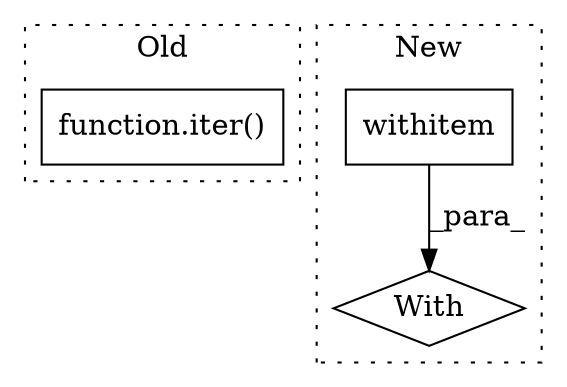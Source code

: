 digraph G {
subgraph cluster0 {
1 [label="function.iter()" a="75" s="830,851" l="5,1" shape="box"];
label = "Old";
style="dotted";
}
subgraph cluster1 {
2 [label="withitem" a="49" s="827" l="16" shape="box"];
3 [label="With" a="39" s="822,843" l="5,24" shape="diamond"];
label = "New";
style="dotted";
}
2 -> 3 [label="_para_"];
}